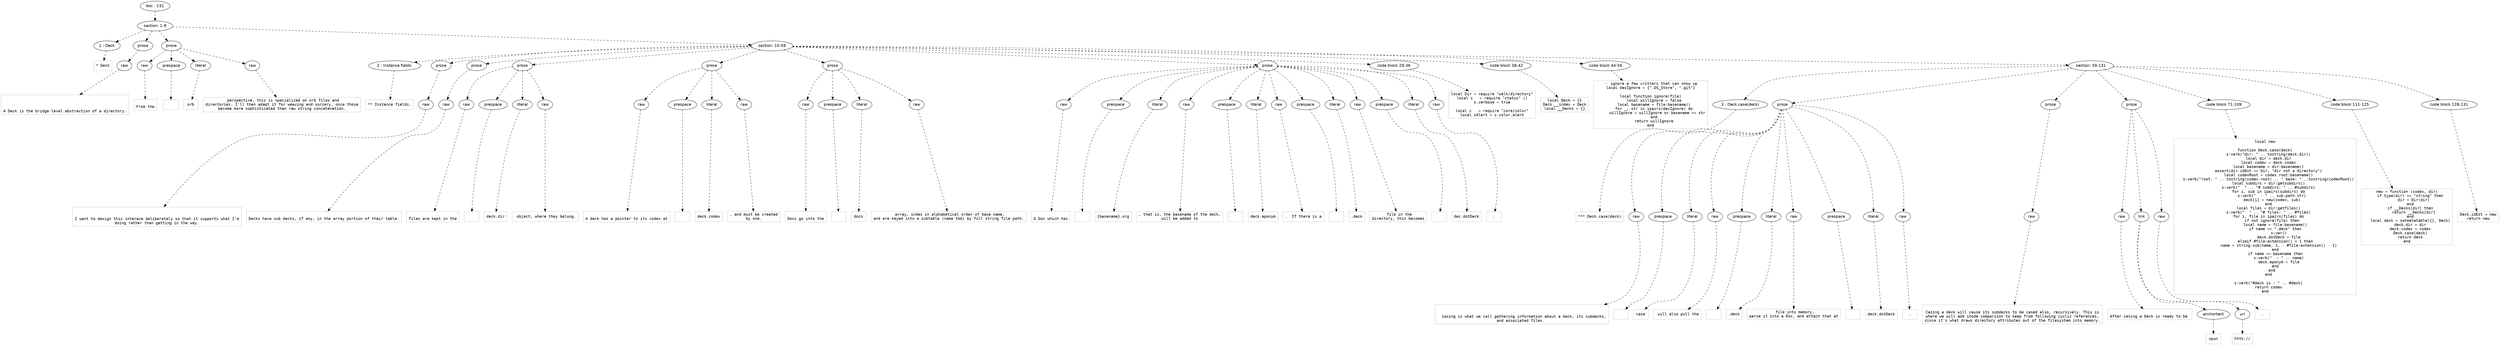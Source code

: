 digraph lpegNode {

node [fontname=Helvetica]
edge [style=dashed]

doc_0 [label="doc - 131"]


doc_0 -> { section_1}
{rank=same; section_1}

section_1 [label="section: 1-9"]


// END RANK doc_0

section_1 -> { header_2 prose_3 prose_4 section_5}
{rank=same; header_2 prose_3 prose_4 section_5}

header_2 [label="1 : Deck"]

prose_3 [label="prose"]

prose_4 [label="prose"]

section_5 [label="section: 10-58"]


// END RANK section_1

header_2 -> leaf_6
leaf_6  [color=Gray,shape=rectangle,fontname=Inconsolata,label="* Deck"]
// END RANK header_2

prose_3 -> { raw_7}
{rank=same; raw_7}

raw_7 [label="raw"]


// END RANK prose_3

raw_7 -> leaf_8
leaf_8  [color=Gray,shape=rectangle,fontname=Inconsolata,label="


A Deck is the bridge-level abstraction of a directory.
"]
// END RANK raw_7

prose_4 -> { raw_9 prespace_10 literal_11 raw_12}
{rank=same; raw_9 prespace_10 literal_11 raw_12}

raw_9 [label="raw"]

prespace_10 [label="prespace"]

literal_11 [label="literal"]

raw_12 [label="raw"]


// END RANK prose_4

raw_9 -> leaf_13
leaf_13  [color=Gray,shape=rectangle,fontname=Inconsolata,label="
From the"]
// END RANK raw_9

prespace_10 -> leaf_14
leaf_14  [color=Gray,shape=rectangle,fontname=Inconsolata,label=" "]
// END RANK prespace_10

literal_11 -> leaf_15
leaf_15  [color=Gray,shape=rectangle,fontname=Inconsolata,label="orb"]
// END RANK literal_11

raw_12 -> leaf_16
leaf_16  [color=Gray,shape=rectangle,fontname=Inconsolata,label=" perspective, this is specialized on orb files and
directories. I'll then adapt it for weaving and sorcery, once those
become more sophisticated than raw string concatenation.
"]
// END RANK raw_12

section_5 -> { header_17 prose_18 prose_19 prose_20 prose_21 prose_22 prose_23 codeblock_24 codeblock_25 codeblock_26 section_27}
{rank=same; header_17 prose_18 prose_19 prose_20 prose_21 prose_22 prose_23 codeblock_24 codeblock_25 codeblock_26 section_27}

header_17 [label="2 : Instance fields."]

prose_18 [label="prose"]

prose_19 [label="prose"]

prose_20 [label="prose"]

prose_21 [label="prose"]

prose_22 [label="prose"]

prose_23 [label="prose"]

codeblock_24 [label="code block 29-36"]

codeblock_25 [label="code block 38-42"]

codeblock_26 [label="code block 44-56"]

section_27 [label="section: 59-131"]


// END RANK section_5

header_17 -> leaf_28
leaf_28  [color=Gray,shape=rectangle,fontname=Inconsolata,label="** Instance fields."]
// END RANK header_17

prose_18 -> { raw_29}
{rank=same; raw_29}

raw_29 [label="raw"]


// END RANK prose_18

raw_29 -> leaf_30
leaf_30  [color=Gray,shape=rectangle,fontname=Inconsolata,label="

I want to design this interace deliberately so that it supports what I'm
doing rather than getting in the way.
"]
// END RANK raw_29

prose_19 -> { raw_31}
{rank=same; raw_31}

raw_31 [label="raw"]


// END RANK prose_19

raw_31 -> leaf_32
leaf_32  [color=Gray,shape=rectangle,fontname=Inconsolata,label="
Decks have sub decks, if any, in the array portion of their table.
"]
// END RANK raw_31

prose_20 -> { raw_33 prespace_34 literal_35 raw_36}
{rank=same; raw_33 prespace_34 literal_35 raw_36}

raw_33 [label="raw"]

prespace_34 [label="prespace"]

literal_35 [label="literal"]

raw_36 [label="raw"]


// END RANK prose_20

raw_33 -> leaf_37
leaf_37  [color=Gray,shape=rectangle,fontname=Inconsolata,label="
Files are kept in the"]
// END RANK raw_33

prespace_34 -> leaf_38
leaf_38  [color=Gray,shape=rectangle,fontname=Inconsolata,label=" "]
// END RANK prespace_34

literal_35 -> leaf_39
leaf_39  [color=Gray,shape=rectangle,fontname=Inconsolata,label="deck.dir"]
// END RANK literal_35

raw_36 -> leaf_40
leaf_40  [color=Gray,shape=rectangle,fontname=Inconsolata,label=" object, where they belong.
"]
// END RANK raw_36

prose_21 -> { raw_41 prespace_42 literal_43 raw_44}
{rank=same; raw_41 prespace_42 literal_43 raw_44}

raw_41 [label="raw"]

prespace_42 [label="prespace"]

literal_43 [label="literal"]

raw_44 [label="raw"]


// END RANK prose_21

raw_41 -> leaf_45
leaf_45  [color=Gray,shape=rectangle,fontname=Inconsolata,label="
A deck has a pointer to its codex at"]
// END RANK raw_41

prespace_42 -> leaf_46
leaf_46  [color=Gray,shape=rectangle,fontname=Inconsolata,label=" "]
// END RANK prespace_42

literal_43 -> leaf_47
leaf_47  [color=Gray,shape=rectangle,fontname=Inconsolata,label="deck.codex"]
// END RANK literal_43

raw_44 -> leaf_48
leaf_48  [color=Gray,shape=rectangle,fontname=Inconsolata,label=", and must be created
by one.
"]
// END RANK raw_44

prose_22 -> { raw_49 prespace_50 literal_51 raw_52}
{rank=same; raw_49 prespace_50 literal_51 raw_52}

raw_49 [label="raw"]

prespace_50 [label="prespace"]

literal_51 [label="literal"]

raw_52 [label="raw"]


// END RANK prose_22

raw_49 -> leaf_53
leaf_53  [color=Gray,shape=rectangle,fontname=Inconsolata,label="
Docs go into the"]
// END RANK raw_49

prespace_50 -> leaf_54
leaf_54  [color=Gray,shape=rectangle,fontname=Inconsolata,label=" "]
// END RANK prespace_50

literal_51 -> leaf_55
leaf_55  [color=Gray,shape=rectangle,fontname=Inconsolata,label="docs"]
// END RANK literal_51

raw_52 -> leaf_56
leaf_56  [color=Gray,shape=rectangle,fontname=Inconsolata,label=" array, index in alphabetical order of base name,
and are keyed into a subtable (name tbd) by full string file path.
"]
// END RANK raw_52

prose_23 -> { raw_57 prespace_58 literal_59 raw_60 prespace_61 literal_62 raw_63 prespace_64 literal_65 raw_66 prespace_67 literal_68 raw_69}
{rank=same; raw_57 prespace_58 literal_59 raw_60 prespace_61 literal_62 raw_63 prespace_64 literal_65 raw_66 prespace_67 literal_68 raw_69}

raw_57 [label="raw"]

prespace_58 [label="prespace"]

literal_59 [label="literal"]

raw_60 [label="raw"]

prespace_61 [label="prespace"]

literal_62 [label="literal"]

raw_63 [label="raw"]

prespace_64 [label="prespace"]

literal_65 [label="literal"]

raw_66 [label="raw"]

prespace_67 [label="prespace"]

literal_68 [label="literal"]

raw_69 [label="raw"]


// END RANK prose_23

raw_57 -> leaf_70
leaf_70  [color=Gray,shape=rectangle,fontname=Inconsolata,label="
A Doc which has"]
// END RANK raw_57

prespace_58 -> leaf_71
leaf_71  [color=Gray,shape=rectangle,fontname=Inconsolata,label=" "]
// END RANK prespace_58

literal_59 -> leaf_72
leaf_72  [color=Gray,shape=rectangle,fontname=Inconsolata,label="{basename}.org"]
// END RANK literal_59

raw_60 -> leaf_73
leaf_73  [color=Gray,shape=rectangle,fontname=Inconsolata,label=", that is, the basename of the deck,
will be added to"]
// END RANK raw_60

prespace_61 -> leaf_74
leaf_74  [color=Gray,shape=rectangle,fontname=Inconsolata,label=" "]
// END RANK prespace_61

literal_62 -> leaf_75
leaf_75  [color=Gray,shape=rectangle,fontname=Inconsolata,label="deck.eponym"]
// END RANK literal_62

raw_63 -> leaf_76
leaf_76  [color=Gray,shape=rectangle,fontname=Inconsolata,label=".  If there is a"]
// END RANK raw_63

prespace_64 -> leaf_77
leaf_77  [color=Gray,shape=rectangle,fontname=Inconsolata,label=" "]
// END RANK prespace_64

literal_65 -> leaf_78
leaf_78  [color=Gray,shape=rectangle,fontname=Inconsolata,label=".deck"]
// END RANK literal_65

raw_66 -> leaf_79
leaf_79  [color=Gray,shape=rectangle,fontname=Inconsolata,label=" file in the
directory, this becomes"]
// END RANK raw_66

prespace_67 -> leaf_80
leaf_80  [color=Gray,shape=rectangle,fontname=Inconsolata,label=" "]
// END RANK prespace_67

literal_68 -> leaf_81
leaf_81  [color=Gray,shape=rectangle,fontname=Inconsolata,label="dec.dotDeck"]
// END RANK literal_68

raw_69 -> leaf_82
leaf_82  [color=Gray,shape=rectangle,fontname=Inconsolata,label=".
"]
// END RANK raw_69

codeblock_24 -> leaf_83
leaf_83  [color=Gray,shape=rectangle,fontname=Inconsolata,label="local Dir = require \"walk/directory\"
local s   = require \"status\" ()
s.verbose = true

local c   = require \"core/color\"
local cAlert = c.color.alert"]
// END RANK codeblock_24

codeblock_25 -> leaf_84
leaf_84  [color=Gray,shape=rectangle,fontname=Inconsolata,label="local Deck = {}
Deck.__index = Deck
local __Decks = {}"]
// END RANK codeblock_25

codeblock_26 -> leaf_85
leaf_85  [color=Gray,shape=rectangle,fontname=Inconsolata,label="-- ignore a few critters that can show up
local decIgnore = {\".DS_Store\", \".git\"}

local function ignore(file)
   local willIgnore = false
   local basename = file:basename()
   for _, str in ipairs(decIgnore) do
      willIgnore = willIgnore or basename == str
   end
   return willIgnore
end"]
// END RANK codeblock_26

section_27 -> { header_86 prose_87 prose_88 prose_89 codeblock_90 codeblock_91 codeblock_92}
{rank=same; header_86 prose_87 prose_88 prose_89 codeblock_90 codeblock_91 codeblock_92}

header_86 [label="3 : Deck.case(deck)"]

prose_87 [label="prose"]

prose_88 [label="prose"]

prose_89 [label="prose"]

codeblock_90 [label="code block 71-109"]

codeblock_91 [label="code block 111-125"]

codeblock_92 [label="code block 128-131"]


// END RANK section_27

header_86 -> leaf_93
leaf_93  [color=Gray,shape=rectangle,fontname=Inconsolata,label="*** Deck.case(deck)"]
// END RANK header_86

prose_87 -> { raw_94 prespace_95 literal_96 raw_97 prespace_98 literal_99 raw_100 prespace_101 literal_102 raw_103}
{rank=same; raw_94 prespace_95 literal_96 raw_97 prespace_98 literal_99 raw_100 prespace_101 literal_102 raw_103}

raw_94 [label="raw"]

prespace_95 [label="prespace"]

literal_96 [label="literal"]

raw_97 [label="raw"]

prespace_98 [label="prespace"]

literal_99 [label="literal"]

raw_100 [label="raw"]

prespace_101 [label="prespace"]

literal_102 [label="literal"]

raw_103 [label="raw"]


// END RANK prose_87

raw_94 -> leaf_104
leaf_104  [color=Gray,shape=rectangle,fontname=Inconsolata,label="

  Casing is what we call gathering information about a deck, its subdecks,
and associated files. "]
// END RANK raw_94

prespace_95 -> leaf_105
leaf_105  [color=Gray,shape=rectangle,fontname=Inconsolata,label=" "]
// END RANK prespace_95

literal_96 -> leaf_106
leaf_106  [color=Gray,shape=rectangle,fontname=Inconsolata,label="case"]
// END RANK literal_96

raw_97 -> leaf_107
leaf_107  [color=Gray,shape=rectangle,fontname=Inconsolata,label=" will also pull the"]
// END RANK raw_97

prespace_98 -> leaf_108
leaf_108  [color=Gray,shape=rectangle,fontname=Inconsolata,label=" "]
// END RANK prespace_98

literal_99 -> leaf_109
leaf_109  [color=Gray,shape=rectangle,fontname=Inconsolata,label=".deck"]
// END RANK literal_99

raw_100 -> leaf_110
leaf_110  [color=Gray,shape=rectangle,fontname=Inconsolata,label=" file into memory,
parse it into a Doc, and attach that at"]
// END RANK raw_100

prespace_101 -> leaf_111
leaf_111  [color=Gray,shape=rectangle,fontname=Inconsolata,label=" "]
// END RANK prespace_101

literal_102 -> leaf_112
leaf_112  [color=Gray,shape=rectangle,fontname=Inconsolata,label="deck.dotDeck"]
// END RANK literal_102

raw_103 -> leaf_113
leaf_113  [color=Gray,shape=rectangle,fontname=Inconsolata,label=".
"]
// END RANK raw_103

prose_88 -> { raw_114}
{rank=same; raw_114}

raw_114 [label="raw"]


// END RANK prose_88

raw_114 -> leaf_115
leaf_115  [color=Gray,shape=rectangle,fontname=Inconsolata,label="
Casing a deck will cause its subdecks to be cased also, recursively. This is
where we will add inode comparison to keep from following cyclic references,
since it's what draws directory attributes out of the filesystem into memory.
"]
// END RANK raw_114

prose_89 -> { raw_116 link_117 raw_118}
{rank=same; raw_116 link_117 raw_118}

raw_116 [label="raw"]

link_117 [label="link"]

raw_118 [label="raw"]


// END RANK prose_89

raw_116 -> leaf_119
leaf_119  [color=Gray,shape=rectangle,fontname=Inconsolata,label="
After casing a Deck is ready to be "]
// END RANK raw_116

link_117 -> { anchortext_120 url_121}
{rank=same; anchortext_120 url_121}

anchortext_120 [label="anchortext"]

url_121 [label="url"]


// END RANK link_117

anchortext_120 -> leaf_122
leaf_122  [color=Gray,shape=rectangle,fontname=Inconsolata,label="spun"]
// END RANK anchortext_120

url_121 -> leaf_123
leaf_123  [color=Gray,shape=rectangle,fontname=Inconsolata,label="httk://"]
// END RANK url_121

raw_118 -> leaf_124
leaf_124  [color=Gray,shape=rectangle,fontname=Inconsolata,label=".
"]
// END RANK raw_118

codeblock_90 -> leaf_125
leaf_125  [color=Gray,shape=rectangle,fontname=Inconsolata,label="local new

function Deck.case(deck)
   s:verb(\"dir: \" .. tostring(deck.dir))
   local dir = deck.dir
   local codex = deck.codex
   local basename = dir:basename()
   assert(dir.idEst == Dir, \"dir not a directory\")
   local codexRoot = codex.root:basename()
   s:verb(\"root: \" .. tostring(codex.root) .. \" base: \" ..tostring(codexRoot))
   local subdirs = dir:getsubdirs()
   s:verb(\"  \" .. \"# subdirs: \" .. #subdirs)
   for i, sub in ipairs(subdirs) do
      s:verb(\"  - \" .. sub.path.str)
      deck[i] = new(codex, sub)
   end
   local files = dir:getfiles()
   s:verb(\"  \" .. \"# files: \" .. #files)
   for i, file in ipairs(files) do
      if not ignore(file) then
         local name = file:basename()
         if name == \".deck\" then
            s:ver()
            deck.dotDeck = file
         elseif #file:extension() > 1 then
            name = string.sub(name, 1, - #file:extension() - 1)
         end
         if name == basename then
            s:verb(\"  ~ \" .. name)
            deck.eponym = file
         end
      end
   end

   s:verb(\"#deck is : \" .. #deck)
   return codex
end"]
// END RANK codeblock_90

codeblock_91 -> leaf_126
leaf_126  [color=Gray,shape=rectangle,fontname=Inconsolata,label="new = function (codex, dir)
   if type(dir) == \"string\" then
      dir = Dir(dir)
   end
   if __Decks[dir] then
      return __Decks[dir]
   end
   local deck = setmetatable({}, Deck)
   deck.dir = dir
   deck.codex = codex
   Deck.case(deck)
   return deck
end"]
// END RANK codeblock_91

codeblock_92 -> leaf_127
leaf_127  [color=Gray,shape=rectangle,fontname=Inconsolata,label="Deck.idEst = new
return new"]
// END RANK codeblock_92


}
